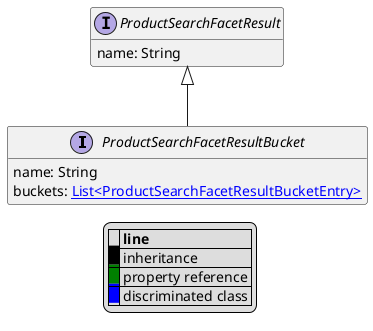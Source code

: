 @startuml

hide empty fields
hide empty methods
legend
|= |= line |
|<back:black>   </back>| inheritance |
|<back:green>   </back>| property reference |
|<back:blue>   </back>| discriminated class |
endlegend
interface ProductSearchFacetResultBucket [[ProductSearchFacetResultBucket.svg]] extends ProductSearchFacetResult {
    name: String
    buckets: [[ProductSearchFacetResultBucketEntry.svg List<ProductSearchFacetResultBucketEntry>]]
}
interface ProductSearchFacetResult [[ProductSearchFacetResult.svg]]  {
    name: String
}





@enduml
